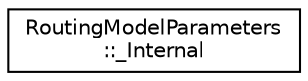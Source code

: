 digraph "Graphical Class Hierarchy"
{
 // LATEX_PDF_SIZE
  edge [fontname="Helvetica",fontsize="10",labelfontname="Helvetica",labelfontsize="10"];
  node [fontname="Helvetica",fontsize="10",shape=record];
  rankdir="LR";
  Node0 [label="RoutingModelParameters\l::_Internal",height=0.2,width=0.4,color="black", fillcolor="white", style="filled",URL="$classoperations__research_1_1_routing_model_parameters_1_1___internal.html",tooltip=" "];
}
